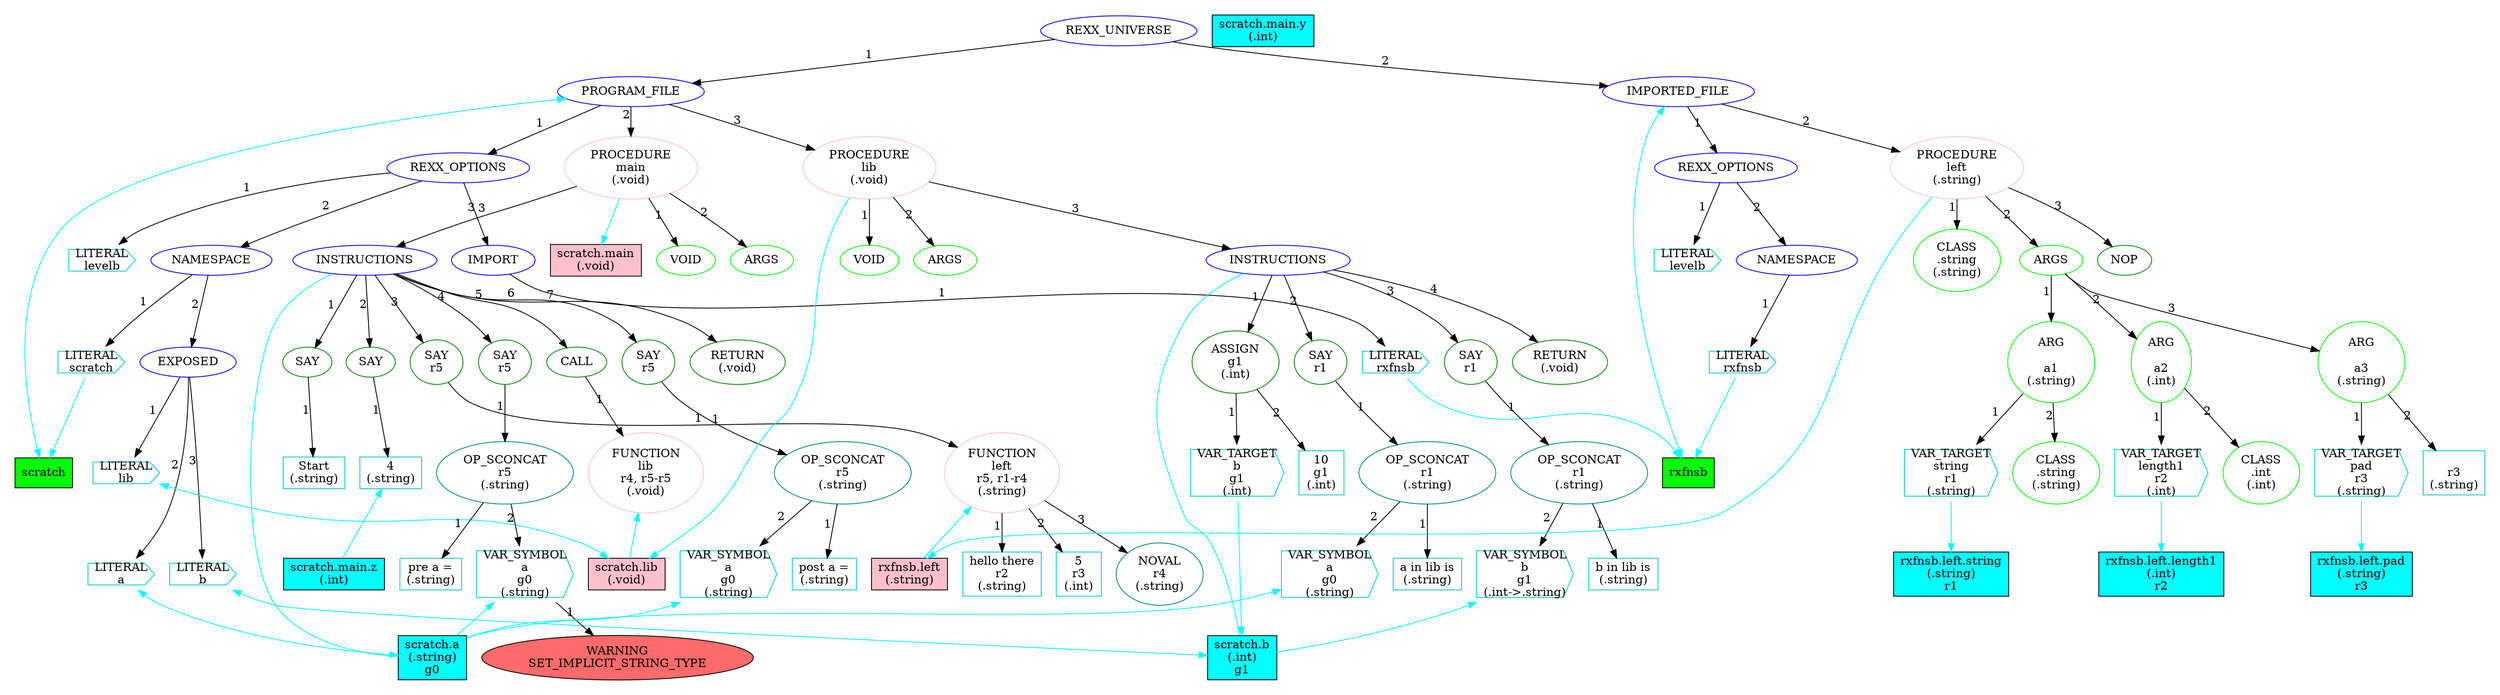 digraph REXXAST { pad=0.25
subgraph scope_0x60000142c000{
n0x600003a2000052[ordering="out" label="REXX_UNIVERSE" color=blue]
subgraph scope_0x60000142c040{
n0x600003a2000053[ordering="out" label="PROGRAM_FILE" color=blue]
n0x600003a2000052 -> n0x600003a2000053 [xlabel="1"]
n0x600003a2000053 -> "s0x600003a2000052_scratch" [color=cyan dir="both"]
n0x600003a200002[ordering="out" label="REXX_OPTIONS" color=blue]
n0x600003a2000053 -> n0x600003a200002 [xlabel="1"]
n0x600003a200001[ordering="out" label="LITERAL\nlevelb" color=cyan3 shape=cds]
n0x600003a200002 -> n0x600003a200001 [xlabel="1"]
n0x600003a200008[ordering="out" label="NAMESPACE" color=blue]
n0x600003a200002 -> n0x600003a200008 [xlabel="2"]
n0x600003a200003[ordering="out" label="LITERAL\nscratch" color=cyan3 shape=cds]
n0x600003a200008 -> n0x600003a200003 [xlabel="1"]
n0x600003a200003 -> "s0x600003a2000052_scratch" [color=cyan dir="forward"]
n0x600003a200007[ordering="out" label="EXPOSED" color=blue]
n0x600003a200008 -> n0x600003a200007 [xlabel="2"]
n0x600003a200004[ordering="out" label="LITERAL\nlib" color=cyan3 shape=cds]
n0x600003a200007 -> n0x600003a200004 [xlabel="1"]
n0x600003a200004 -> "s0x600003a2000053_lib" [color=cyan dir="both"]
n0x600003a200005[ordering="out" label="LITERAL\na" color=cyan3 shape=cds]
n0x600003a200007 -> n0x600003a200005 [xlabel="2"]
n0x600003a200005 -> "s0x600003a2000053_a" [color=cyan dir="both"]
n0x600003a200006[ordering="out" label="LITERAL\nb" color=cyan3 shape=cds]
n0x600003a200007 -> n0x600003a200006 [xlabel="3"]
n0x600003a200006 -> "s0x600003a2000053_b" [color=cyan dir="both"]
n0x600003a2000010[ordering="out" label="IMPORT" color=blue]
n0x600003a200002 -> n0x600003a2000010 [xlabel="3"]
subgraph scope_0x60000142c040{
n0x600003a200009[ordering="out" label="LITERAL\nrxfnsb" color=cyan3 shape=cds]
n0x600003a2000010 -> n0x600003a200009 [xlabel="1"]
n0x600003a200009 -> "s0x600003a2000052_rxfnsb" [color=cyan dir="forward"]
"s0x600003a2000053_a"[style=filled fillcolor=cyan shape=box label="scratch.a\n(.string)\ng0"]
"s0x600003a2000053_b"[style=filled fillcolor=cyan shape=box label="scratch.b\n(.int)\ng1"]
"s0x600003a2000053_lib"[style=filled fillcolor=pink shape=box label="scratch.lib\n(.void)\n"]
"s0x600003a2000053_main"[style=filled fillcolor=pink shape=box label="scratch.main\n(.void)\n"]
}
subgraph scope_0x60000142c0c0{
n0x600003a2000054[ordering="out" label="PROCEDURE\nmain
(.void)" color=pink]
n0x600003a2000053 -> n0x600003a2000054 [xlabel="2"]
n0x600003a2000054 -> "s0x600003a2000053_main" [color=cyan dir="forward"]
n0x600003a2000055[ordering="out" label="VOID\n" color=green]
n0x600003a2000054 -> n0x600003a2000055 [xlabel="1"]
n0x600003a2000056[ordering="out" label="ARGS\n" color=green]
n0x600003a2000054 -> n0x600003a2000056 [xlabel="2"]
n0x600003a2000057[ordering="out" label="INSTRUCTIONS" color=blue]
n0x600003a2000054 -> n0x600003a2000057 [xlabel="3"]
n0x600003a2000057 -> "s0x600003a2000053_a" [color=cyan dir="none"]
n0x600003a2000012[ordering="out" label="SAY" color=green4]
n0x600003a2000057 -> n0x600003a2000012 [xlabel="1"]
n0x600003a2000011[ordering="out" label="Start
(.string)" color=cyan3 shape=box]
n0x600003a2000012 -> n0x600003a2000011 [xlabel="1"]
n0x600003a2000023[ordering="out" label="SAY" color=green4]
n0x600003a2000057 -> n0x600003a2000023 [xlabel="2"]
n0x600003a2000022[ordering="out" label="4
(.string)" color=cyan3 shape=box]
n0x600003a2000023 -> n0x600003a2000022 [xlabel="1"]
n0x600003a2000022 -> "s0x600003a2000054_z" [color=cyan dir="back"]
n0x600003a2000027[ordering="out" label="SAY
r5" color=green4]
n0x600003a2000057 -> n0x600003a2000027 [xlabel="3"]
n0x600003a2000026[ordering="out" label="FUNCTION\nleft
r5, r1-r4
(.string)" color=pink]
n0x600003a2000027 -> n0x600003a2000026 [xlabel="1"]
n0x600003a2000026 -> "s0x600003a200009_left" [color=cyan dir="back"]
n0x600003a2000024[ordering="out" label="hello there
r2
(.string)" color=cyan3 shape=box]
n0x600003a2000026 -> n0x600003a2000024 [xlabel="1"]
n0x600003a2000025[ordering="out" label="5
r3
(.int)" color=cyan3 shape=box]
n0x600003a2000026 -> n0x600003a2000025 [xlabel="2"]
n0x600003a2000062[ordering="out" label="NOVAL
r4
(.string)" color=darkcyan]
n0x600003a2000026 -> n0x600003a2000062 [xlabel="3"]
n0x600003a2000031[ordering="out" label="SAY
r5" color=green4]
n0x600003a2000057 -> n0x600003a2000031 [xlabel="4"]
n0x600003a2000030[ordering="out" label="OP_SCONCAT
r5
(.string)" color=darkcyan]
n0x600003a2000031 -> n0x600003a2000030 [xlabel="1"]
n0x600003a2000028[ordering="out" label="pre a =
(.string)" color=cyan3 shape=box]
n0x600003a2000030 -> n0x600003a2000028 [xlabel="1"]
n0x600003a2000029[ordering="out" label="VAR_SYMBOL\na
g0
(.string)" color=cyan3 shape=cds]
n0x600003a2000030 -> n0x600003a2000029 [xlabel="2"]
n0x600003a2000029 -> "s0x600003a2000053_a" [color=cyan dir="back"]
n0x600003a2000061[ordering="out" label="WARNING\nSET_IMPLICIT_STRING_TYPE" style=filled fillcolor=indianred1]
n0x600003a2000029 -> n0x600003a2000061 [xlabel="1"]
n0x600003a2000033[ordering="out" label="CALL" color=green4]
n0x600003a2000057 -> n0x600003a2000033 [xlabel="5"]
n0x600003a2000032[ordering="out" label="FUNCTION\nlib
r4, r5-r5
(.void)" color=pink]
n0x600003a2000033 -> n0x600003a2000032 [xlabel="1"]
n0x600003a2000032 -> "s0x600003a2000053_lib" [color=cyan dir="back"]
n0x600003a2000037[ordering="out" label="SAY
r5" color=green4]
n0x600003a2000057 -> n0x600003a2000037 [xlabel="6"]
n0x600003a2000036[ordering="out" label="OP_SCONCAT
r5
(.string)" color=darkcyan]
n0x600003a2000037 -> n0x600003a2000036 [xlabel="1"]
n0x600003a2000034[ordering="out" label="post a =
(.string)" color=cyan3 shape=box]
n0x600003a2000036 -> n0x600003a2000034 [xlabel="1"]
n0x600003a2000035[ordering="out" label="VAR_SYMBOL\na
g0
(.string)" color=cyan3 shape=cds]
n0x600003a2000036 -> n0x600003a2000035 [xlabel="2"]
n0x600003a2000035 -> "s0x600003a2000053_a" [color=cyan dir="back"]
n0x600003a2000058[ordering="out" label="RETURN
(.void)" color=green4]
n0x600003a2000057 -> n0x600003a2000058 [xlabel="7"]
"s0x600003a2000054_y"[style=filled fillcolor=cyan shape=box label="scratch.main.y\n(.int)\n"]
"s0x600003a2000054_z"[style=filled fillcolor=cyan shape=box label="scratch.main.z\n(.int)\n"]
}
subgraph scope_0x60000142c100{
n0x600003a2000038[ordering="out" label="PROCEDURE\nlib
(.void)" color=pink]
n0x600003a2000053 -> n0x600003a2000038 [xlabel="3"]
n0x600003a2000038 -> "s0x600003a2000053_lib" [color=cyan dir="forward"]
n0x600003a2000039[ordering="out" label="VOID\n" color=green]
n0x600003a2000038 -> n0x600003a2000039 [xlabel="1"]
n0x600003a2000059[ordering="out" label="ARGS\n" color=green]
n0x600003a2000038 -> n0x600003a2000059 [xlabel="2"]
n0x600003a2000060[ordering="out" label="INSTRUCTIONS" color=blue]
n0x600003a2000038 -> n0x600003a2000060 [xlabel="3"]
n0x600003a2000060 -> "s0x600003a2000053_b" [color=cyan dir="none"]
n0x600003a2000042[ordering="out" label="ASSIGN
g1
(.int)" color=green4]
n0x600003a2000060 -> n0x600003a2000042 [xlabel="1"]
n0x600003a2000040[ordering="out" label="VAR_TARGET\nb
g1
(.int)" color=cyan3 shape=cds]
n0x600003a2000042 -> n0x600003a2000040 [xlabel="1"]
n0x600003a2000040 -> "s0x600003a2000053_b" [color=cyan dir="forward"]
n0x600003a2000041[ordering="out" label="10
g1
(.int)" color=cyan3 shape=box]
n0x600003a2000042 -> n0x600003a2000041 [xlabel="2"]
n0x600003a2000046[ordering="out" label="SAY
r1" color=green4]
n0x600003a2000060 -> n0x600003a2000046 [xlabel="2"]
n0x600003a2000045[ordering="out" label="OP_SCONCAT
r1
(.string)" color=darkcyan]
n0x600003a2000046 -> n0x600003a2000045 [xlabel="1"]
n0x600003a2000043[ordering="out" label="a in lib is
(.string)" color=cyan3 shape=box]
n0x600003a2000045 -> n0x600003a2000043 [xlabel="1"]
n0x600003a2000044[ordering="out" label="VAR_SYMBOL\na
g0
(.string)" color=cyan3 shape=cds]
n0x600003a2000045 -> n0x600003a2000044 [xlabel="2"]
n0x600003a2000044 -> "s0x600003a2000053_a" [color=cyan dir="back"]
n0x600003a2000050[ordering="out" label="SAY
r1" color=green4]
n0x600003a2000060 -> n0x600003a2000050 [xlabel="3"]
n0x600003a2000049[ordering="out" label="OP_SCONCAT
r1
(.string)" color=darkcyan]
n0x600003a2000050 -> n0x600003a2000049 [xlabel="1"]
n0x600003a2000047[ordering="out" label="b in lib is
(.string)" color=cyan3 shape=box]
n0x600003a2000049 -> n0x600003a2000047 [xlabel="1"]
n0x600003a2000048[ordering="out" label="VAR_SYMBOL\nb
g1
(.int->.string)" color=cyan3 shape=cds]
n0x600003a2000049 -> n0x600003a2000048 [xlabel="2"]
n0x600003a2000048 -> "s0x600003a2000053_b" [color=cyan dir="back"]
n0x600003a2000051[ordering="out" label="RETURN
(.void)" color=green4]
n0x600003a2000060 -> n0x600003a2000051 [xlabel="4"]
}
"s0x600003a2000053_a"[style=filled fillcolor=cyan shape=box label="scratch.a\n(.string)\ng0"]
"s0x600003a2000053_b"[style=filled fillcolor=cyan shape=box label="scratch.b\n(.int)\ng1"]
"s0x600003a2000053_lib"[style=filled fillcolor=pink shape=box label="scratch.lib\n(.void)\n"]
"s0x600003a2000053_main"[style=filled fillcolor=pink shape=box label="scratch.main\n(.void)\n"]
}
subgraph scope_0x60000140bfc0{
n0x600003a328a019[ordering="out" label="IMPORTED_FILE" color=blue]
n0x600003a2000052 -> n0x600003a328a019 [xlabel="2"]
n0x600003a328a019 -> "s0x600003a2000052_rxfnsb" [color=cyan dir="both"]
n0x600003a328a02[ordering="out" label="REXX_OPTIONS" color=blue]
n0x600003a328a019 -> n0x600003a328a02 [xlabel="1"]
n0x600003a328a01[ordering="out" label="LITERAL\nlevelb" color=cyan3 shape=cds]
n0x600003a328a02 -> n0x600003a328a01 [xlabel="1"]
n0x600003a328a04[ordering="out" label="NAMESPACE" color=blue]
n0x600003a328a02 -> n0x600003a328a04 [xlabel="2"]
n0x600003a328a03[ordering="out" label="LITERAL\nrxfnsb" color=cyan3 shape=cds]
n0x600003a328a04 -> n0x600003a328a03 [xlabel="1"]
n0x600003a328a03 -> "s0x600003a2000052_rxfnsb" [color=cyan dir="forward"]
subgraph scope_0x60000142c080{
n0x600003a328a06[ordering="out" label="PROCEDURE\nleft
(.string)" color=pink]
n0x600003a328a019 -> n0x600003a328a06 [xlabel="2"]
n0x600003a328a06 -> "s0x600003a200009_left" [color=cyan dir="forward"]
subgraph scope_0x600001407500{
n0x600003a328a05[ordering="out" label="CLASS\n.string
(.string)" color=green]
n0x600003a328a06 -> n0x600003a328a05 [xlabel="1"]
"s0x600003a328a06_length1"[style=filled fillcolor=cyan shape=box label="rxfnsb.left.length1\n(.int)\nr2"]
"s0x600003a328a06_pad"[style=filled fillcolor=cyan shape=box label="rxfnsb.left.pad\n(.string)\nr3"]
"s0x600003a328a06_string"[style=filled fillcolor=cyan shape=box label="rxfnsb.left.string\n(.string)\nr1"]
}
subgraph scope_0x600001407500{
n0x600003a328a011[ordering="out" label="ARGS\n" color=green]
n0x600003a328a06 -> n0x600003a328a011 [xlabel="2"]
n0x600003a328a010[ordering="out" label="ARG\n
a1
(.string)" color=green]
n0x600003a328a011 -> n0x600003a328a010 [xlabel="1"]
n0x600003a328a08[ordering="out" label="VAR_TARGET\nstring
r1
(.string)" color=cyan3 shape=cds]
n0x600003a328a010 -> n0x600003a328a08 [xlabel="1"]
n0x600003a328a08 -> "s0x600003a328a06_string" [color=cyan dir="forward"]
n0x600003a328a09[ordering="out" label="CLASS\n.string
(.string)" color=green]
n0x600003a328a010 -> n0x600003a328a09 [xlabel="2"]
n0x600003a328a014[ordering="out" label="ARG\n
a2
(.int)" color=green]
n0x600003a328a011 -> n0x600003a328a014 [xlabel="2"]
n0x600003a328a012[ordering="out" label="VAR_TARGET\nlength1
r2
(.int)" color=cyan3 shape=cds]
n0x600003a328a014 -> n0x600003a328a012 [xlabel="1"]
n0x600003a328a012 -> "s0x600003a328a06_length1" [color=cyan dir="forward"]
n0x600003a328a013[ordering="out" label="CLASS\n.int
(.int)" color=green]
n0x600003a328a014 -> n0x600003a328a013 [xlabel="2"]
n0x600003a328a017[ordering="out" label="ARG\n
a3
(.string)" color=green]
n0x600003a328a011 -> n0x600003a328a017 [xlabel="3"]
n0x600003a328a015[ordering="out" label="VAR_TARGET\npad
r3
(.string)" color=cyan3 shape=cds]
n0x600003a328a017 -> n0x600003a328a015 [xlabel="1"]
n0x600003a328a015 -> "s0x600003a328a06_pad" [color=cyan dir="forward"]
n0x600003a328a016[ordering="out" label=" 
r3
(.string)" color=cyan3 shape=box]
n0x600003a328a017 -> n0x600003a328a016 [xlabel="2"]
"s0x600003a328a06_length1"[style=filled fillcolor=cyan shape=box label="rxfnsb.left.length1\n(.int)\nr2"]
"s0x600003a328a06_pad"[style=filled fillcolor=cyan shape=box label="rxfnsb.left.pad\n(.string)\nr3"]
"s0x600003a328a06_string"[style=filled fillcolor=cyan shape=box label="rxfnsb.left.string\n(.string)\nr1"]
}
subgraph scope_0x600001407500{
n0x600003a328a020[ordering="out" label="NOP" color=green4]
n0x600003a328a06 -> n0x600003a328a020 [xlabel="3"]
"s0x600003a328a06_length1"[style=filled fillcolor=cyan shape=box label="rxfnsb.left.length1\n(.int)\nr2"]
"s0x600003a328a06_pad"[style=filled fillcolor=cyan shape=box label="rxfnsb.left.pad\n(.string)\nr3"]
"s0x600003a328a06_string"[style=filled fillcolor=cyan shape=box label="rxfnsb.left.string\n(.string)\nr1"]
}
"s0x600003a200009_left"[style=filled fillcolor=pink shape=box label="rxfnsb.left\n(.string)\n"]
}
}
"s0x600003a2000052_rxfnsb"[style=filled fillcolor=green shape=box label="rxfnsb"]
"s0x600003a2000052_scratch"[style=filled fillcolor=green shape=box label="scratch"]
}

}

